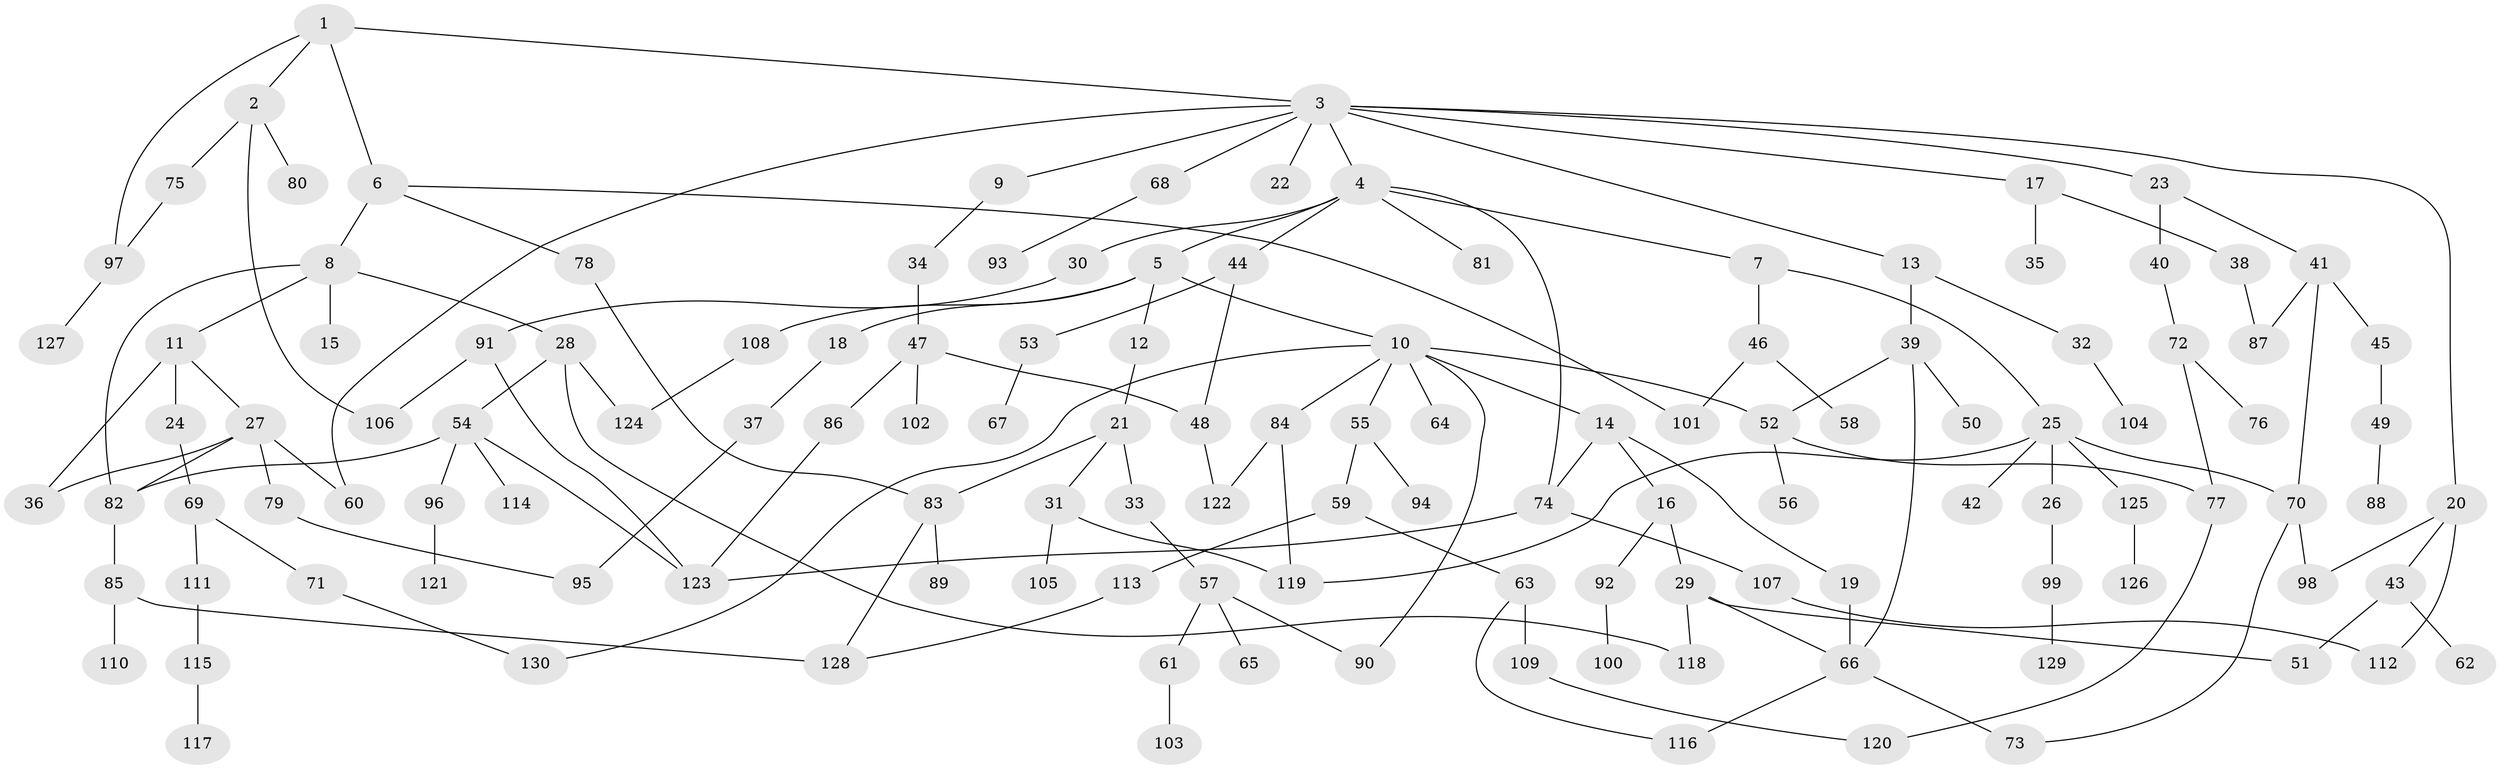 // Generated by graph-tools (version 1.1) at 2025/49/03/09/25 03:49:19]
// undirected, 130 vertices, 164 edges
graph export_dot {
graph [start="1"]
  node [color=gray90,style=filled];
  1;
  2;
  3;
  4;
  5;
  6;
  7;
  8;
  9;
  10;
  11;
  12;
  13;
  14;
  15;
  16;
  17;
  18;
  19;
  20;
  21;
  22;
  23;
  24;
  25;
  26;
  27;
  28;
  29;
  30;
  31;
  32;
  33;
  34;
  35;
  36;
  37;
  38;
  39;
  40;
  41;
  42;
  43;
  44;
  45;
  46;
  47;
  48;
  49;
  50;
  51;
  52;
  53;
  54;
  55;
  56;
  57;
  58;
  59;
  60;
  61;
  62;
  63;
  64;
  65;
  66;
  67;
  68;
  69;
  70;
  71;
  72;
  73;
  74;
  75;
  76;
  77;
  78;
  79;
  80;
  81;
  82;
  83;
  84;
  85;
  86;
  87;
  88;
  89;
  90;
  91;
  92;
  93;
  94;
  95;
  96;
  97;
  98;
  99;
  100;
  101;
  102;
  103;
  104;
  105;
  106;
  107;
  108;
  109;
  110;
  111;
  112;
  113;
  114;
  115;
  116;
  117;
  118;
  119;
  120;
  121;
  122;
  123;
  124;
  125;
  126;
  127;
  128;
  129;
  130;
  1 -- 2;
  1 -- 3;
  1 -- 6;
  1 -- 97;
  2 -- 75;
  2 -- 80;
  2 -- 106;
  3 -- 4;
  3 -- 9;
  3 -- 13;
  3 -- 17;
  3 -- 20;
  3 -- 22;
  3 -- 23;
  3 -- 60;
  3 -- 68;
  4 -- 5;
  4 -- 7;
  4 -- 30;
  4 -- 44;
  4 -- 74;
  4 -- 81;
  5 -- 10;
  5 -- 12;
  5 -- 18;
  5 -- 108;
  6 -- 8;
  6 -- 78;
  6 -- 101;
  7 -- 25;
  7 -- 46;
  8 -- 11;
  8 -- 15;
  8 -- 28;
  8 -- 82;
  9 -- 34;
  10 -- 14;
  10 -- 55;
  10 -- 64;
  10 -- 84;
  10 -- 90;
  10 -- 52;
  10 -- 130;
  11 -- 24;
  11 -- 27;
  11 -- 36;
  12 -- 21;
  13 -- 32;
  13 -- 39;
  14 -- 16;
  14 -- 19;
  14 -- 74;
  16 -- 29;
  16 -- 92;
  17 -- 35;
  17 -- 38;
  18 -- 37;
  19 -- 66;
  20 -- 43;
  20 -- 112;
  20 -- 98;
  21 -- 31;
  21 -- 33;
  21 -- 83;
  23 -- 40;
  23 -- 41;
  24 -- 69;
  25 -- 26;
  25 -- 42;
  25 -- 125;
  25 -- 70;
  25 -- 119;
  26 -- 99;
  27 -- 36;
  27 -- 79;
  27 -- 60;
  27 -- 82;
  28 -- 54;
  28 -- 124;
  28 -- 118;
  29 -- 118;
  29 -- 51;
  29 -- 66;
  30 -- 91;
  31 -- 105;
  31 -- 119;
  32 -- 104;
  33 -- 57;
  34 -- 47;
  37 -- 95;
  38 -- 87;
  39 -- 50;
  39 -- 52;
  39 -- 66;
  40 -- 72;
  41 -- 45;
  41 -- 70;
  41 -- 87;
  43 -- 51;
  43 -- 62;
  44 -- 48;
  44 -- 53;
  45 -- 49;
  46 -- 58;
  46 -- 101;
  47 -- 86;
  47 -- 102;
  47 -- 48;
  48 -- 122;
  49 -- 88;
  52 -- 56;
  52 -- 77;
  53 -- 67;
  54 -- 82;
  54 -- 96;
  54 -- 114;
  54 -- 123;
  55 -- 59;
  55 -- 94;
  57 -- 61;
  57 -- 65;
  57 -- 90;
  59 -- 63;
  59 -- 113;
  61 -- 103;
  63 -- 109;
  63 -- 116;
  66 -- 116;
  66 -- 73;
  68 -- 93;
  69 -- 71;
  69 -- 111;
  70 -- 73;
  70 -- 98;
  71 -- 130;
  72 -- 76;
  72 -- 77;
  74 -- 107;
  74 -- 123;
  75 -- 97;
  77 -- 120;
  78 -- 83;
  79 -- 95;
  82 -- 85;
  83 -- 89;
  83 -- 128;
  84 -- 119;
  84 -- 122;
  85 -- 110;
  85 -- 128;
  86 -- 123;
  91 -- 123;
  91 -- 106;
  92 -- 100;
  96 -- 121;
  97 -- 127;
  99 -- 129;
  107 -- 112;
  108 -- 124;
  109 -- 120;
  111 -- 115;
  113 -- 128;
  115 -- 117;
  125 -- 126;
}
